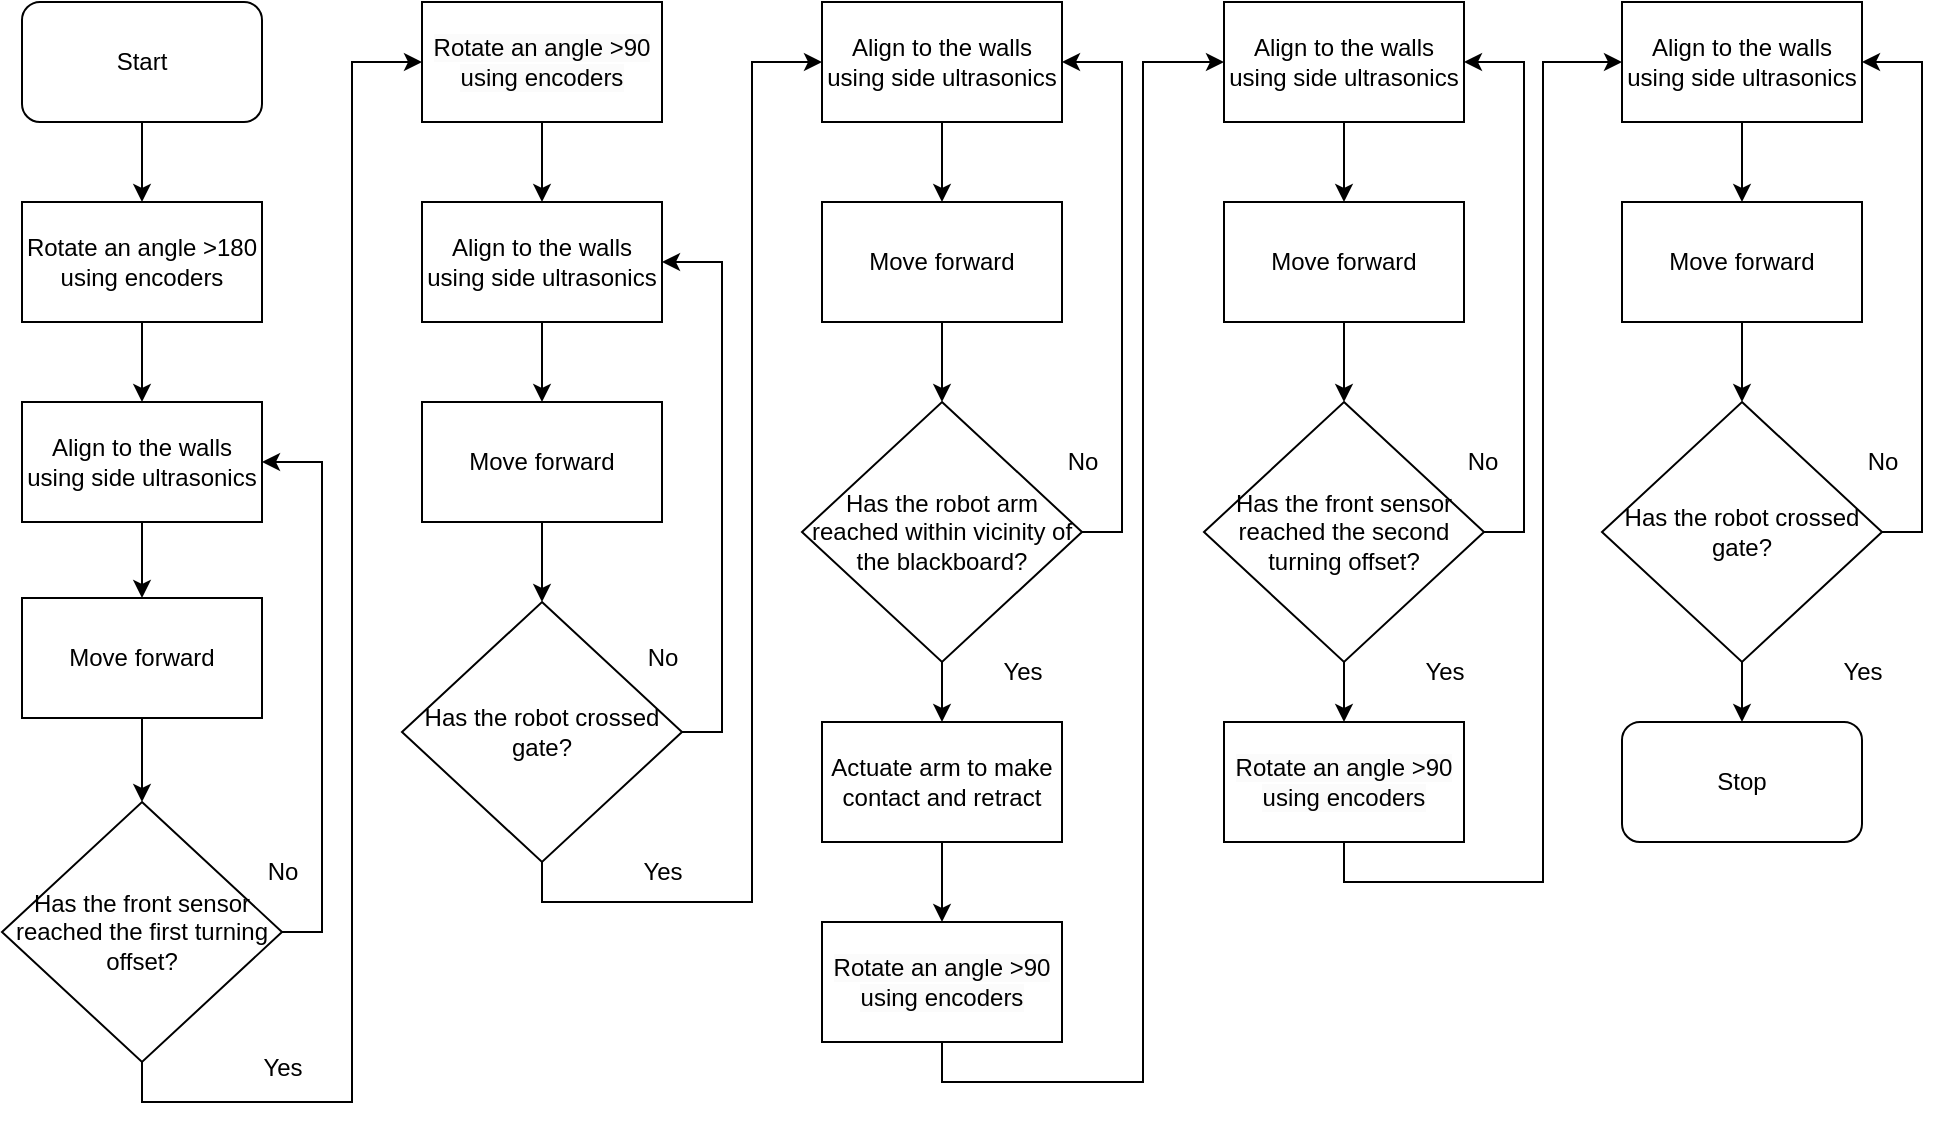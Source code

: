 <mxfile version="22.1.8" type="google">
  <diagram id="C5RBs43oDa-KdzZeNtuy" name="Page-1">
    <mxGraphModel grid="0" page="0" gridSize="10" guides="1" tooltips="1" connect="1" arrows="1" fold="1" pageScale="1" pageWidth="827" pageHeight="1169" math="0" shadow="0">
      <root>
        <mxCell id="WIyWlLk6GJQsqaUBKTNV-0" />
        <mxCell id="WIyWlLk6GJQsqaUBKTNV-1" parent="WIyWlLk6GJQsqaUBKTNV-0" />
        <mxCell id="i9Ncjx0NFvdt08tSOxbg-90" style="edgeStyle=orthogonalEdgeStyle;rounded=0;orthogonalLoop=1;jettySize=auto;html=1;exitX=0.5;exitY=1;exitDx=0;exitDy=0;entryX=0.5;entryY=0;entryDx=0;entryDy=0;" edge="1" parent="WIyWlLk6GJQsqaUBKTNV-1" source="WIyWlLk6GJQsqaUBKTNV-3" target="i9Ncjx0NFvdt08tSOxbg-66">
          <mxGeometry relative="1" as="geometry" />
        </mxCell>
        <mxCell id="WIyWlLk6GJQsqaUBKTNV-3" value="Start" style="rounded=1;whiteSpace=wrap;html=1;fontSize=12;glass=0;strokeWidth=1;shadow=0;" vertex="1" parent="WIyWlLk6GJQsqaUBKTNV-1">
          <mxGeometry x="160" y="60" width="120" height="60" as="geometry" />
        </mxCell>
        <mxCell id="i9Ncjx0NFvdt08tSOxbg-94" style="edgeStyle=orthogonalEdgeStyle;rounded=0;orthogonalLoop=1;jettySize=auto;html=1;exitX=1;exitY=0.5;exitDx=0;exitDy=0;entryX=1;entryY=0.5;entryDx=0;entryDy=0;" edge="1" parent="WIyWlLk6GJQsqaUBKTNV-1" source="i9Ncjx0NFvdt08tSOxbg-8" target="i9Ncjx0NFvdt08tSOxbg-67">
          <mxGeometry relative="1" as="geometry" />
        </mxCell>
        <mxCell id="i9Ncjx0NFvdt08tSOxbg-102" style="edgeStyle=orthogonalEdgeStyle;rounded=0;orthogonalLoop=1;jettySize=auto;html=1;exitX=0.5;exitY=1;exitDx=0;exitDy=0;entryX=0;entryY=0.5;entryDx=0;entryDy=0;" edge="1" parent="WIyWlLk6GJQsqaUBKTNV-1" source="i9Ncjx0NFvdt08tSOxbg-8" target="i9Ncjx0NFvdt08tSOxbg-70">
          <mxGeometry relative="1" as="geometry" />
        </mxCell>
        <mxCell id="i9Ncjx0NFvdt08tSOxbg-8" value="Has the front sensor reached the first turning offset?" style="rhombus;whiteSpace=wrap;html=1;" vertex="1" parent="WIyWlLk6GJQsqaUBKTNV-1">
          <mxGeometry x="150" y="460" width="140" height="130" as="geometry" />
        </mxCell>
        <mxCell id="i9Ncjx0NFvdt08tSOxbg-36" style="edgeStyle=orthogonalEdgeStyle;rounded=0;orthogonalLoop=1;jettySize=auto;html=1;exitX=0.5;exitY=1;exitDx=0;exitDy=0;entryX=0.5;entryY=0;entryDx=0;entryDy=0;" edge="1" parent="WIyWlLk6GJQsqaUBKTNV-1">
          <mxGeometry relative="1" as="geometry">
            <mxPoint x="414" y="280" as="sourcePoint" />
            <mxPoint x="414" y="310" as="targetPoint" />
          </mxGeometry>
        </mxCell>
        <mxCell id="i9Ncjx0NFvdt08tSOxbg-91" style="edgeStyle=orthogonalEdgeStyle;rounded=0;orthogonalLoop=1;jettySize=auto;html=1;exitX=0.5;exitY=1;exitDx=0;exitDy=0;entryX=0.5;entryY=0;entryDx=0;entryDy=0;" edge="1" parent="WIyWlLk6GJQsqaUBKTNV-1" source="i9Ncjx0NFvdt08tSOxbg-66" target="i9Ncjx0NFvdt08tSOxbg-67">
          <mxGeometry relative="1" as="geometry" />
        </mxCell>
        <mxCell id="i9Ncjx0NFvdt08tSOxbg-66" value="Rotate an angle &amp;gt;180 using encoders" style="rounded=0;whiteSpace=wrap;html=1;" vertex="1" parent="WIyWlLk6GJQsqaUBKTNV-1">
          <mxGeometry x="160" y="160" width="120" height="60" as="geometry" />
        </mxCell>
        <mxCell id="i9Ncjx0NFvdt08tSOxbg-92" style="edgeStyle=orthogonalEdgeStyle;rounded=0;orthogonalLoop=1;jettySize=auto;html=1;exitX=0.5;exitY=1;exitDx=0;exitDy=0;entryX=0.5;entryY=0;entryDx=0;entryDy=0;" edge="1" parent="WIyWlLk6GJQsqaUBKTNV-1" source="i9Ncjx0NFvdt08tSOxbg-67" target="i9Ncjx0NFvdt08tSOxbg-68">
          <mxGeometry relative="1" as="geometry" />
        </mxCell>
        <mxCell id="i9Ncjx0NFvdt08tSOxbg-67" value="Align to the walls using side ultrasonics" style="rounded=0;whiteSpace=wrap;html=1;" vertex="1" parent="WIyWlLk6GJQsqaUBKTNV-1">
          <mxGeometry x="160" y="260" width="120" height="60" as="geometry" />
        </mxCell>
        <mxCell id="i9Ncjx0NFvdt08tSOxbg-93" style="edgeStyle=orthogonalEdgeStyle;rounded=0;orthogonalLoop=1;jettySize=auto;html=1;exitX=0.5;exitY=1;exitDx=0;exitDy=0;entryX=0.5;entryY=0;entryDx=0;entryDy=0;" edge="1" parent="WIyWlLk6GJQsqaUBKTNV-1" source="i9Ncjx0NFvdt08tSOxbg-68" target="i9Ncjx0NFvdt08tSOxbg-8">
          <mxGeometry relative="1" as="geometry" />
        </mxCell>
        <mxCell id="i9Ncjx0NFvdt08tSOxbg-68" value="Move forward" style="rounded=0;whiteSpace=wrap;html=1;" vertex="1" parent="WIyWlLk6GJQsqaUBKTNV-1">
          <mxGeometry x="160" y="358" width="120" height="60" as="geometry" />
        </mxCell>
        <mxCell id="i9Ncjx0NFvdt08tSOxbg-96" value="" style="edgeStyle=orthogonalEdgeStyle;rounded=0;orthogonalLoop=1;jettySize=auto;html=1;" edge="1" parent="WIyWlLk6GJQsqaUBKTNV-1" source="i9Ncjx0NFvdt08tSOxbg-70" target="i9Ncjx0NFvdt08tSOxbg-71">
          <mxGeometry relative="1" as="geometry" />
        </mxCell>
        <mxCell id="i9Ncjx0NFvdt08tSOxbg-70" value="&lt;span style=&quot;color: rgb(0, 0, 0); font-family: Helvetica; font-size: 12px; font-style: normal; font-variant-ligatures: normal; font-variant-caps: normal; font-weight: 400; letter-spacing: normal; orphans: 2; text-align: center; text-indent: 0px; text-transform: none; widows: 2; word-spacing: 0px; -webkit-text-stroke-width: 0px; background-color: rgb(251, 251, 251); text-decoration-thickness: initial; text-decoration-style: initial; text-decoration-color: initial; float: none; display: inline !important;&quot;&gt;Rotate an angle &amp;gt;90 using encoders&lt;/span&gt;" style="rounded=0;whiteSpace=wrap;html=1;" vertex="1" parent="WIyWlLk6GJQsqaUBKTNV-1">
          <mxGeometry x="360" y="60" width="120" height="60" as="geometry" />
        </mxCell>
        <mxCell id="i9Ncjx0NFvdt08tSOxbg-97" value="" style="edgeStyle=orthogonalEdgeStyle;rounded=0;orthogonalLoop=1;jettySize=auto;html=1;" edge="1" parent="WIyWlLk6GJQsqaUBKTNV-1" source="i9Ncjx0NFvdt08tSOxbg-71" target="i9Ncjx0NFvdt08tSOxbg-72">
          <mxGeometry relative="1" as="geometry" />
        </mxCell>
        <mxCell id="i9Ncjx0NFvdt08tSOxbg-71" value="Align to the walls using side ultrasonics" style="rounded=0;whiteSpace=wrap;html=1;" vertex="1" parent="WIyWlLk6GJQsqaUBKTNV-1">
          <mxGeometry x="360" y="160" width="120" height="60" as="geometry" />
        </mxCell>
        <mxCell id="i9Ncjx0NFvdt08tSOxbg-98" value="" style="edgeStyle=orthogonalEdgeStyle;rounded=0;orthogonalLoop=1;jettySize=auto;html=1;" edge="1" parent="WIyWlLk6GJQsqaUBKTNV-1" source="i9Ncjx0NFvdt08tSOxbg-72" target="i9Ncjx0NFvdt08tSOxbg-73">
          <mxGeometry relative="1" as="geometry" />
        </mxCell>
        <mxCell id="i9Ncjx0NFvdt08tSOxbg-72" value="Move forward" style="rounded=0;whiteSpace=wrap;html=1;" vertex="1" parent="WIyWlLk6GJQsqaUBKTNV-1">
          <mxGeometry x="360" y="260" width="120" height="60" as="geometry" />
        </mxCell>
        <mxCell id="i9Ncjx0NFvdt08tSOxbg-99" style="edgeStyle=orthogonalEdgeStyle;rounded=0;orthogonalLoop=1;jettySize=auto;html=1;exitX=1;exitY=0.5;exitDx=0;exitDy=0;entryX=1;entryY=0.5;entryDx=0;entryDy=0;" edge="1" parent="WIyWlLk6GJQsqaUBKTNV-1" source="i9Ncjx0NFvdt08tSOxbg-73" target="i9Ncjx0NFvdt08tSOxbg-71">
          <mxGeometry relative="1" as="geometry" />
        </mxCell>
        <mxCell id="i9Ncjx0NFvdt08tSOxbg-101" style="edgeStyle=orthogonalEdgeStyle;rounded=0;orthogonalLoop=1;jettySize=auto;html=1;exitX=0.5;exitY=1;exitDx=0;exitDy=0;entryX=0;entryY=0.5;entryDx=0;entryDy=0;" edge="1" parent="WIyWlLk6GJQsqaUBKTNV-1" source="i9Ncjx0NFvdt08tSOxbg-73" target="i9Ncjx0NFvdt08tSOxbg-76">
          <mxGeometry relative="1" as="geometry" />
        </mxCell>
        <mxCell id="i9Ncjx0NFvdt08tSOxbg-73" value="Has the robot crossed gate?" style="rhombus;whiteSpace=wrap;html=1;" vertex="1" parent="WIyWlLk6GJQsqaUBKTNV-1">
          <mxGeometry x="350" y="360" width="140" height="130" as="geometry" />
        </mxCell>
        <mxCell id="i9Ncjx0NFvdt08tSOxbg-103" value="" style="edgeStyle=orthogonalEdgeStyle;rounded=0;orthogonalLoop=1;jettySize=auto;html=1;" edge="1" parent="WIyWlLk6GJQsqaUBKTNV-1" source="i9Ncjx0NFvdt08tSOxbg-76" target="i9Ncjx0NFvdt08tSOxbg-77">
          <mxGeometry relative="1" as="geometry" />
        </mxCell>
        <mxCell id="i9Ncjx0NFvdt08tSOxbg-76" value="Align to the walls using side ultrasonics" style="rounded=0;whiteSpace=wrap;html=1;" vertex="1" parent="WIyWlLk6GJQsqaUBKTNV-1">
          <mxGeometry x="560" y="60" width="120" height="60" as="geometry" />
        </mxCell>
        <mxCell id="i9Ncjx0NFvdt08tSOxbg-104" value="" style="edgeStyle=orthogonalEdgeStyle;rounded=0;orthogonalLoop=1;jettySize=auto;html=1;" edge="1" parent="WIyWlLk6GJQsqaUBKTNV-1" source="i9Ncjx0NFvdt08tSOxbg-77" target="i9Ncjx0NFvdt08tSOxbg-78">
          <mxGeometry relative="1" as="geometry" />
        </mxCell>
        <mxCell id="i9Ncjx0NFvdt08tSOxbg-77" value="Move forward" style="rounded=0;whiteSpace=wrap;html=1;" vertex="1" parent="WIyWlLk6GJQsqaUBKTNV-1">
          <mxGeometry x="560" y="160" width="120" height="60" as="geometry" />
        </mxCell>
        <mxCell id="i9Ncjx0NFvdt08tSOxbg-105" value="" style="edgeStyle=orthogonalEdgeStyle;rounded=0;orthogonalLoop=1;jettySize=auto;html=1;" edge="1" parent="WIyWlLk6GJQsqaUBKTNV-1" source="i9Ncjx0NFvdt08tSOxbg-78" target="i9Ncjx0NFvdt08tSOxbg-80">
          <mxGeometry relative="1" as="geometry" />
        </mxCell>
        <mxCell id="i9Ncjx0NFvdt08tSOxbg-107" style="edgeStyle=orthogonalEdgeStyle;rounded=0;orthogonalLoop=1;jettySize=auto;html=1;exitX=1;exitY=0.5;exitDx=0;exitDy=0;entryX=1;entryY=0.5;entryDx=0;entryDy=0;" edge="1" parent="WIyWlLk6GJQsqaUBKTNV-1" source="i9Ncjx0NFvdt08tSOxbg-78" target="i9Ncjx0NFvdt08tSOxbg-76">
          <mxGeometry relative="1" as="geometry" />
        </mxCell>
        <mxCell id="i9Ncjx0NFvdt08tSOxbg-78" value="Has the robot arm reached within vicinity of the blackboard?" style="rhombus;whiteSpace=wrap;html=1;" vertex="1" parent="WIyWlLk6GJQsqaUBKTNV-1">
          <mxGeometry x="550" y="260" width="140" height="130" as="geometry" />
        </mxCell>
        <mxCell id="i9Ncjx0NFvdt08tSOxbg-106" value="" style="edgeStyle=orthogonalEdgeStyle;rounded=0;orthogonalLoop=1;jettySize=auto;html=1;" edge="1" parent="WIyWlLk6GJQsqaUBKTNV-1" source="i9Ncjx0NFvdt08tSOxbg-80" target="i9Ncjx0NFvdt08tSOxbg-81">
          <mxGeometry relative="1" as="geometry" />
        </mxCell>
        <mxCell id="i9Ncjx0NFvdt08tSOxbg-80" value="Actuate arm to make contact and retract" style="rounded=0;whiteSpace=wrap;html=1;" vertex="1" parent="WIyWlLk6GJQsqaUBKTNV-1">
          <mxGeometry x="560" y="420" width="120" height="60" as="geometry" />
        </mxCell>
        <mxCell id="i9Ncjx0NFvdt08tSOxbg-108" style="edgeStyle=orthogonalEdgeStyle;rounded=0;orthogonalLoop=1;jettySize=auto;html=1;exitX=0.5;exitY=1;exitDx=0;exitDy=0;entryX=0;entryY=0.5;entryDx=0;entryDy=0;" edge="1" parent="WIyWlLk6GJQsqaUBKTNV-1" source="i9Ncjx0NFvdt08tSOxbg-81" target="i9Ncjx0NFvdt08tSOxbg-82">
          <mxGeometry relative="1" as="geometry" />
        </mxCell>
        <mxCell id="i9Ncjx0NFvdt08tSOxbg-81" value="&lt;span style=&quot;color: rgb(0, 0, 0); font-family: Helvetica; font-size: 12px; font-style: normal; font-variant-ligatures: normal; font-variant-caps: normal; font-weight: 400; letter-spacing: normal; orphans: 2; text-align: center; text-indent: 0px; text-transform: none; widows: 2; word-spacing: 0px; -webkit-text-stroke-width: 0px; background-color: rgb(251, 251, 251); text-decoration-thickness: initial; text-decoration-style: initial; text-decoration-color: initial; float: none; display: inline !important;&quot;&gt;Rotate an angle &amp;gt;90 using encoders&lt;/span&gt;" style="rounded=0;whiteSpace=wrap;html=1;" vertex="1" parent="WIyWlLk6GJQsqaUBKTNV-1">
          <mxGeometry x="560" y="520" width="120" height="60" as="geometry" />
        </mxCell>
        <mxCell id="i9Ncjx0NFvdt08tSOxbg-111" value="" style="edgeStyle=orthogonalEdgeStyle;rounded=0;orthogonalLoop=1;jettySize=auto;html=1;" edge="1" parent="WIyWlLk6GJQsqaUBKTNV-1" source="i9Ncjx0NFvdt08tSOxbg-82" target="i9Ncjx0NFvdt08tSOxbg-83">
          <mxGeometry relative="1" as="geometry" />
        </mxCell>
        <mxCell id="i9Ncjx0NFvdt08tSOxbg-82" value="Align to the walls using side ultrasonics" style="rounded=0;whiteSpace=wrap;html=1;" vertex="1" parent="WIyWlLk6GJQsqaUBKTNV-1">
          <mxGeometry x="761" y="60" width="120" height="60" as="geometry" />
        </mxCell>
        <mxCell id="i9Ncjx0NFvdt08tSOxbg-110" value="" style="edgeStyle=orthogonalEdgeStyle;rounded=0;orthogonalLoop=1;jettySize=auto;html=1;" edge="1" parent="WIyWlLk6GJQsqaUBKTNV-1" source="i9Ncjx0NFvdt08tSOxbg-83" target="i9Ncjx0NFvdt08tSOxbg-84">
          <mxGeometry relative="1" as="geometry" />
        </mxCell>
        <mxCell id="i9Ncjx0NFvdt08tSOxbg-83" value="Move forward" style="rounded=0;whiteSpace=wrap;html=1;" vertex="1" parent="WIyWlLk6GJQsqaUBKTNV-1">
          <mxGeometry x="761" y="160" width="120" height="60" as="geometry" />
        </mxCell>
        <mxCell id="i9Ncjx0NFvdt08tSOxbg-112" value="" style="edgeStyle=orthogonalEdgeStyle;rounded=0;orthogonalLoop=1;jettySize=auto;html=1;" edge="1" parent="WIyWlLk6GJQsqaUBKTNV-1" source="i9Ncjx0NFvdt08tSOxbg-84" target="i9Ncjx0NFvdt08tSOxbg-85">
          <mxGeometry relative="1" as="geometry" />
        </mxCell>
        <mxCell id="i9Ncjx0NFvdt08tSOxbg-123" style="edgeStyle=orthogonalEdgeStyle;rounded=0;orthogonalLoop=1;jettySize=auto;html=1;exitX=1;exitY=0.5;exitDx=0;exitDy=0;entryX=1;entryY=0.5;entryDx=0;entryDy=0;" edge="1" parent="WIyWlLk6GJQsqaUBKTNV-1" source="i9Ncjx0NFvdt08tSOxbg-84" target="i9Ncjx0NFvdt08tSOxbg-82">
          <mxGeometry relative="1" as="geometry" />
        </mxCell>
        <mxCell id="i9Ncjx0NFvdt08tSOxbg-84" value="Has the front sensor reached the second turning offset?" style="rhombus;whiteSpace=wrap;html=1;" vertex="1" parent="WIyWlLk6GJQsqaUBKTNV-1">
          <mxGeometry x="751" y="260" width="140" height="130" as="geometry" />
        </mxCell>
        <mxCell id="i9Ncjx0NFvdt08tSOxbg-113" style="edgeStyle=orthogonalEdgeStyle;rounded=0;orthogonalLoop=1;jettySize=auto;html=1;exitX=0.5;exitY=1;exitDx=0;exitDy=0;entryX=0;entryY=0.5;entryDx=0;entryDy=0;" edge="1" parent="WIyWlLk6GJQsqaUBKTNV-1" source="i9Ncjx0NFvdt08tSOxbg-85" target="i9Ncjx0NFvdt08tSOxbg-86">
          <mxGeometry relative="1" as="geometry" />
        </mxCell>
        <mxCell id="i9Ncjx0NFvdt08tSOxbg-85" value="&lt;span style=&quot;color: rgb(0, 0, 0); font-family: Helvetica; font-size: 12px; font-style: normal; font-variant-ligatures: normal; font-variant-caps: normal; font-weight: 400; letter-spacing: normal; orphans: 2; text-align: center; text-indent: 0px; text-transform: none; widows: 2; word-spacing: 0px; -webkit-text-stroke-width: 0px; background-color: rgb(251, 251, 251); text-decoration-thickness: initial; text-decoration-style: initial; text-decoration-color: initial; float: none; display: inline !important;&quot;&gt;Rotate an angle &amp;gt;90 using encoders&lt;/span&gt;" style="rounded=0;whiteSpace=wrap;html=1;" vertex="1" parent="WIyWlLk6GJQsqaUBKTNV-1">
          <mxGeometry x="761" y="420" width="120" height="60" as="geometry" />
        </mxCell>
        <mxCell id="i9Ncjx0NFvdt08tSOxbg-114" value="" style="edgeStyle=orthogonalEdgeStyle;rounded=0;orthogonalLoop=1;jettySize=auto;html=1;" edge="1" parent="WIyWlLk6GJQsqaUBKTNV-1" source="i9Ncjx0NFvdt08tSOxbg-86" target="i9Ncjx0NFvdt08tSOxbg-87">
          <mxGeometry relative="1" as="geometry" />
        </mxCell>
        <mxCell id="i9Ncjx0NFvdt08tSOxbg-86" value="Align to the walls using side ultrasonics" style="rounded=0;whiteSpace=wrap;html=1;" vertex="1" parent="WIyWlLk6GJQsqaUBKTNV-1">
          <mxGeometry x="960" y="60" width="120" height="60" as="geometry" />
        </mxCell>
        <mxCell id="i9Ncjx0NFvdt08tSOxbg-115" value="" style="edgeStyle=orthogonalEdgeStyle;rounded=0;orthogonalLoop=1;jettySize=auto;html=1;" edge="1" parent="WIyWlLk6GJQsqaUBKTNV-1" source="i9Ncjx0NFvdt08tSOxbg-87" target="i9Ncjx0NFvdt08tSOxbg-88">
          <mxGeometry relative="1" as="geometry" />
        </mxCell>
        <mxCell id="i9Ncjx0NFvdt08tSOxbg-87" value="Move forward" style="rounded=0;whiteSpace=wrap;html=1;" vertex="1" parent="WIyWlLk6GJQsqaUBKTNV-1">
          <mxGeometry x="960" y="160" width="120" height="60" as="geometry" />
        </mxCell>
        <mxCell id="i9Ncjx0NFvdt08tSOxbg-116" style="edgeStyle=orthogonalEdgeStyle;rounded=0;orthogonalLoop=1;jettySize=auto;html=1;exitX=1;exitY=0.5;exitDx=0;exitDy=0;entryX=1;entryY=0.5;entryDx=0;entryDy=0;" edge="1" parent="WIyWlLk6GJQsqaUBKTNV-1" source="i9Ncjx0NFvdt08tSOxbg-88" target="i9Ncjx0NFvdt08tSOxbg-86">
          <mxGeometry relative="1" as="geometry" />
        </mxCell>
        <mxCell id="i9Ncjx0NFvdt08tSOxbg-117" value="" style="edgeStyle=orthogonalEdgeStyle;rounded=0;orthogonalLoop=1;jettySize=auto;html=1;" edge="1" parent="WIyWlLk6GJQsqaUBKTNV-1" source="i9Ncjx0NFvdt08tSOxbg-88" target="i9Ncjx0NFvdt08tSOxbg-89">
          <mxGeometry relative="1" as="geometry" />
        </mxCell>
        <mxCell id="i9Ncjx0NFvdt08tSOxbg-88" value="Has the robot crossed gate?" style="rhombus;whiteSpace=wrap;html=1;" vertex="1" parent="WIyWlLk6GJQsqaUBKTNV-1">
          <mxGeometry x="950" y="260" width="140" height="130" as="geometry" />
        </mxCell>
        <mxCell id="i9Ncjx0NFvdt08tSOxbg-89" value="Stop" style="rounded=1;whiteSpace=wrap;html=1;fontSize=12;glass=0;strokeWidth=1;shadow=0;" vertex="1" parent="WIyWlLk6GJQsqaUBKTNV-1">
          <mxGeometry x="960" y="420" width="120" height="60" as="geometry" />
        </mxCell>
        <mxCell id="i9Ncjx0NFvdt08tSOxbg-118" value="No" style="text;html=1;align=center;verticalAlign=middle;resizable=0;points=[];autosize=1;strokeColor=none;fillColor=none;" vertex="1" parent="WIyWlLk6GJQsqaUBKTNV-1">
          <mxGeometry x="270" y="480" width="40" height="30" as="geometry" />
        </mxCell>
        <mxCell id="i9Ncjx0NFvdt08tSOxbg-119" value="Yes" style="text;html=1;align=center;verticalAlign=middle;resizable=0;points=[];autosize=1;strokeColor=none;fillColor=none;" vertex="1" parent="WIyWlLk6GJQsqaUBKTNV-1">
          <mxGeometry x="270" y="578" width="40" height="30" as="geometry" />
        </mxCell>
        <mxCell id="i9Ncjx0NFvdt08tSOxbg-120" value="No" style="text;html=1;align=center;verticalAlign=middle;resizable=0;points=[];autosize=1;strokeColor=none;fillColor=none;" vertex="1" parent="WIyWlLk6GJQsqaUBKTNV-1">
          <mxGeometry x="460" y="373" width="40" height="30" as="geometry" />
        </mxCell>
        <mxCell id="i9Ncjx0NFvdt08tSOxbg-121" value="No" style="text;html=1;align=center;verticalAlign=middle;resizable=0;points=[];autosize=1;strokeColor=none;fillColor=none;" vertex="1" parent="WIyWlLk6GJQsqaUBKTNV-1">
          <mxGeometry x="670" y="275" width="40" height="30" as="geometry" />
        </mxCell>
        <mxCell id="i9Ncjx0NFvdt08tSOxbg-122" value="No" style="text;html=1;align=center;verticalAlign=middle;resizable=0;points=[];autosize=1;strokeColor=none;fillColor=none;" vertex="1" parent="WIyWlLk6GJQsqaUBKTNV-1">
          <mxGeometry x="870" y="275" width="40" height="30" as="geometry" />
        </mxCell>
        <mxCell id="i9Ncjx0NFvdt08tSOxbg-124" value="No" style="text;html=1;align=center;verticalAlign=middle;resizable=0;points=[];autosize=1;strokeColor=none;fillColor=none;" vertex="1" parent="WIyWlLk6GJQsqaUBKTNV-1">
          <mxGeometry x="1070" y="275" width="40" height="30" as="geometry" />
        </mxCell>
        <mxCell id="i9Ncjx0NFvdt08tSOxbg-125" value="Yes" style="text;html=1;align=center;verticalAlign=middle;resizable=0;points=[];autosize=1;strokeColor=none;fillColor=none;" vertex="1" parent="WIyWlLk6GJQsqaUBKTNV-1">
          <mxGeometry x="460" y="480" width="40" height="30" as="geometry" />
        </mxCell>
        <mxCell id="i9Ncjx0NFvdt08tSOxbg-126" value="Yes" style="text;html=1;align=center;verticalAlign=middle;resizable=0;points=[];autosize=1;strokeColor=none;fillColor=none;" vertex="1" parent="WIyWlLk6GJQsqaUBKTNV-1">
          <mxGeometry x="640" y="380" width="40" height="30" as="geometry" />
        </mxCell>
        <mxCell id="i9Ncjx0NFvdt08tSOxbg-127" value="Yes" style="text;html=1;align=center;verticalAlign=middle;resizable=0;points=[];autosize=1;strokeColor=none;fillColor=none;" vertex="1" parent="WIyWlLk6GJQsqaUBKTNV-1">
          <mxGeometry x="851" y="380" width="40" height="30" as="geometry" />
        </mxCell>
        <mxCell id="i9Ncjx0NFvdt08tSOxbg-128" value="Yes" style="text;html=1;align=center;verticalAlign=middle;resizable=0;points=[];autosize=1;strokeColor=none;fillColor=none;" vertex="1" parent="WIyWlLk6GJQsqaUBKTNV-1">
          <mxGeometry x="1060" y="380" width="40" height="30" as="geometry" />
        </mxCell>
      </root>
    </mxGraphModel>
  </diagram>
</mxfile>

